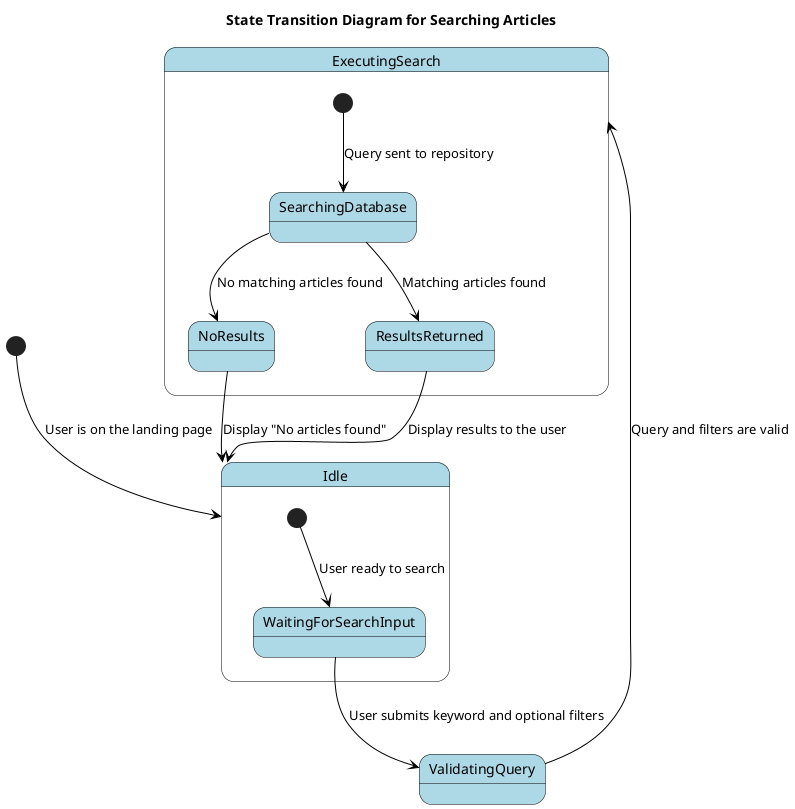 @startuml
title State Transition Diagram for Searching Articles

skinparam shadowing false
skinparam ArrowColor Black
skinparam StateBackgroundColor LightBlue
skinparam StateBorderColor Black

[*] --> Idle : User is on the landing page

state Idle {
    [*] --> WaitingForSearchInput : User ready to search
}

WaitingForSearchInput --> ValidatingQuery : User submits keyword and optional filters
ValidatingQuery --> ExecutingSearch : Query and filters are valid

state ExecutingSearch {
    [*] --> SearchingDatabase : Query sent to repository
    SearchingDatabase --> NoResults : No matching articles found
    SearchingDatabase --> ResultsReturned : Matching articles found
}

NoResults --> Idle : Display "No articles found"
ResultsReturned --> Idle : Display results to the user

@enduml
